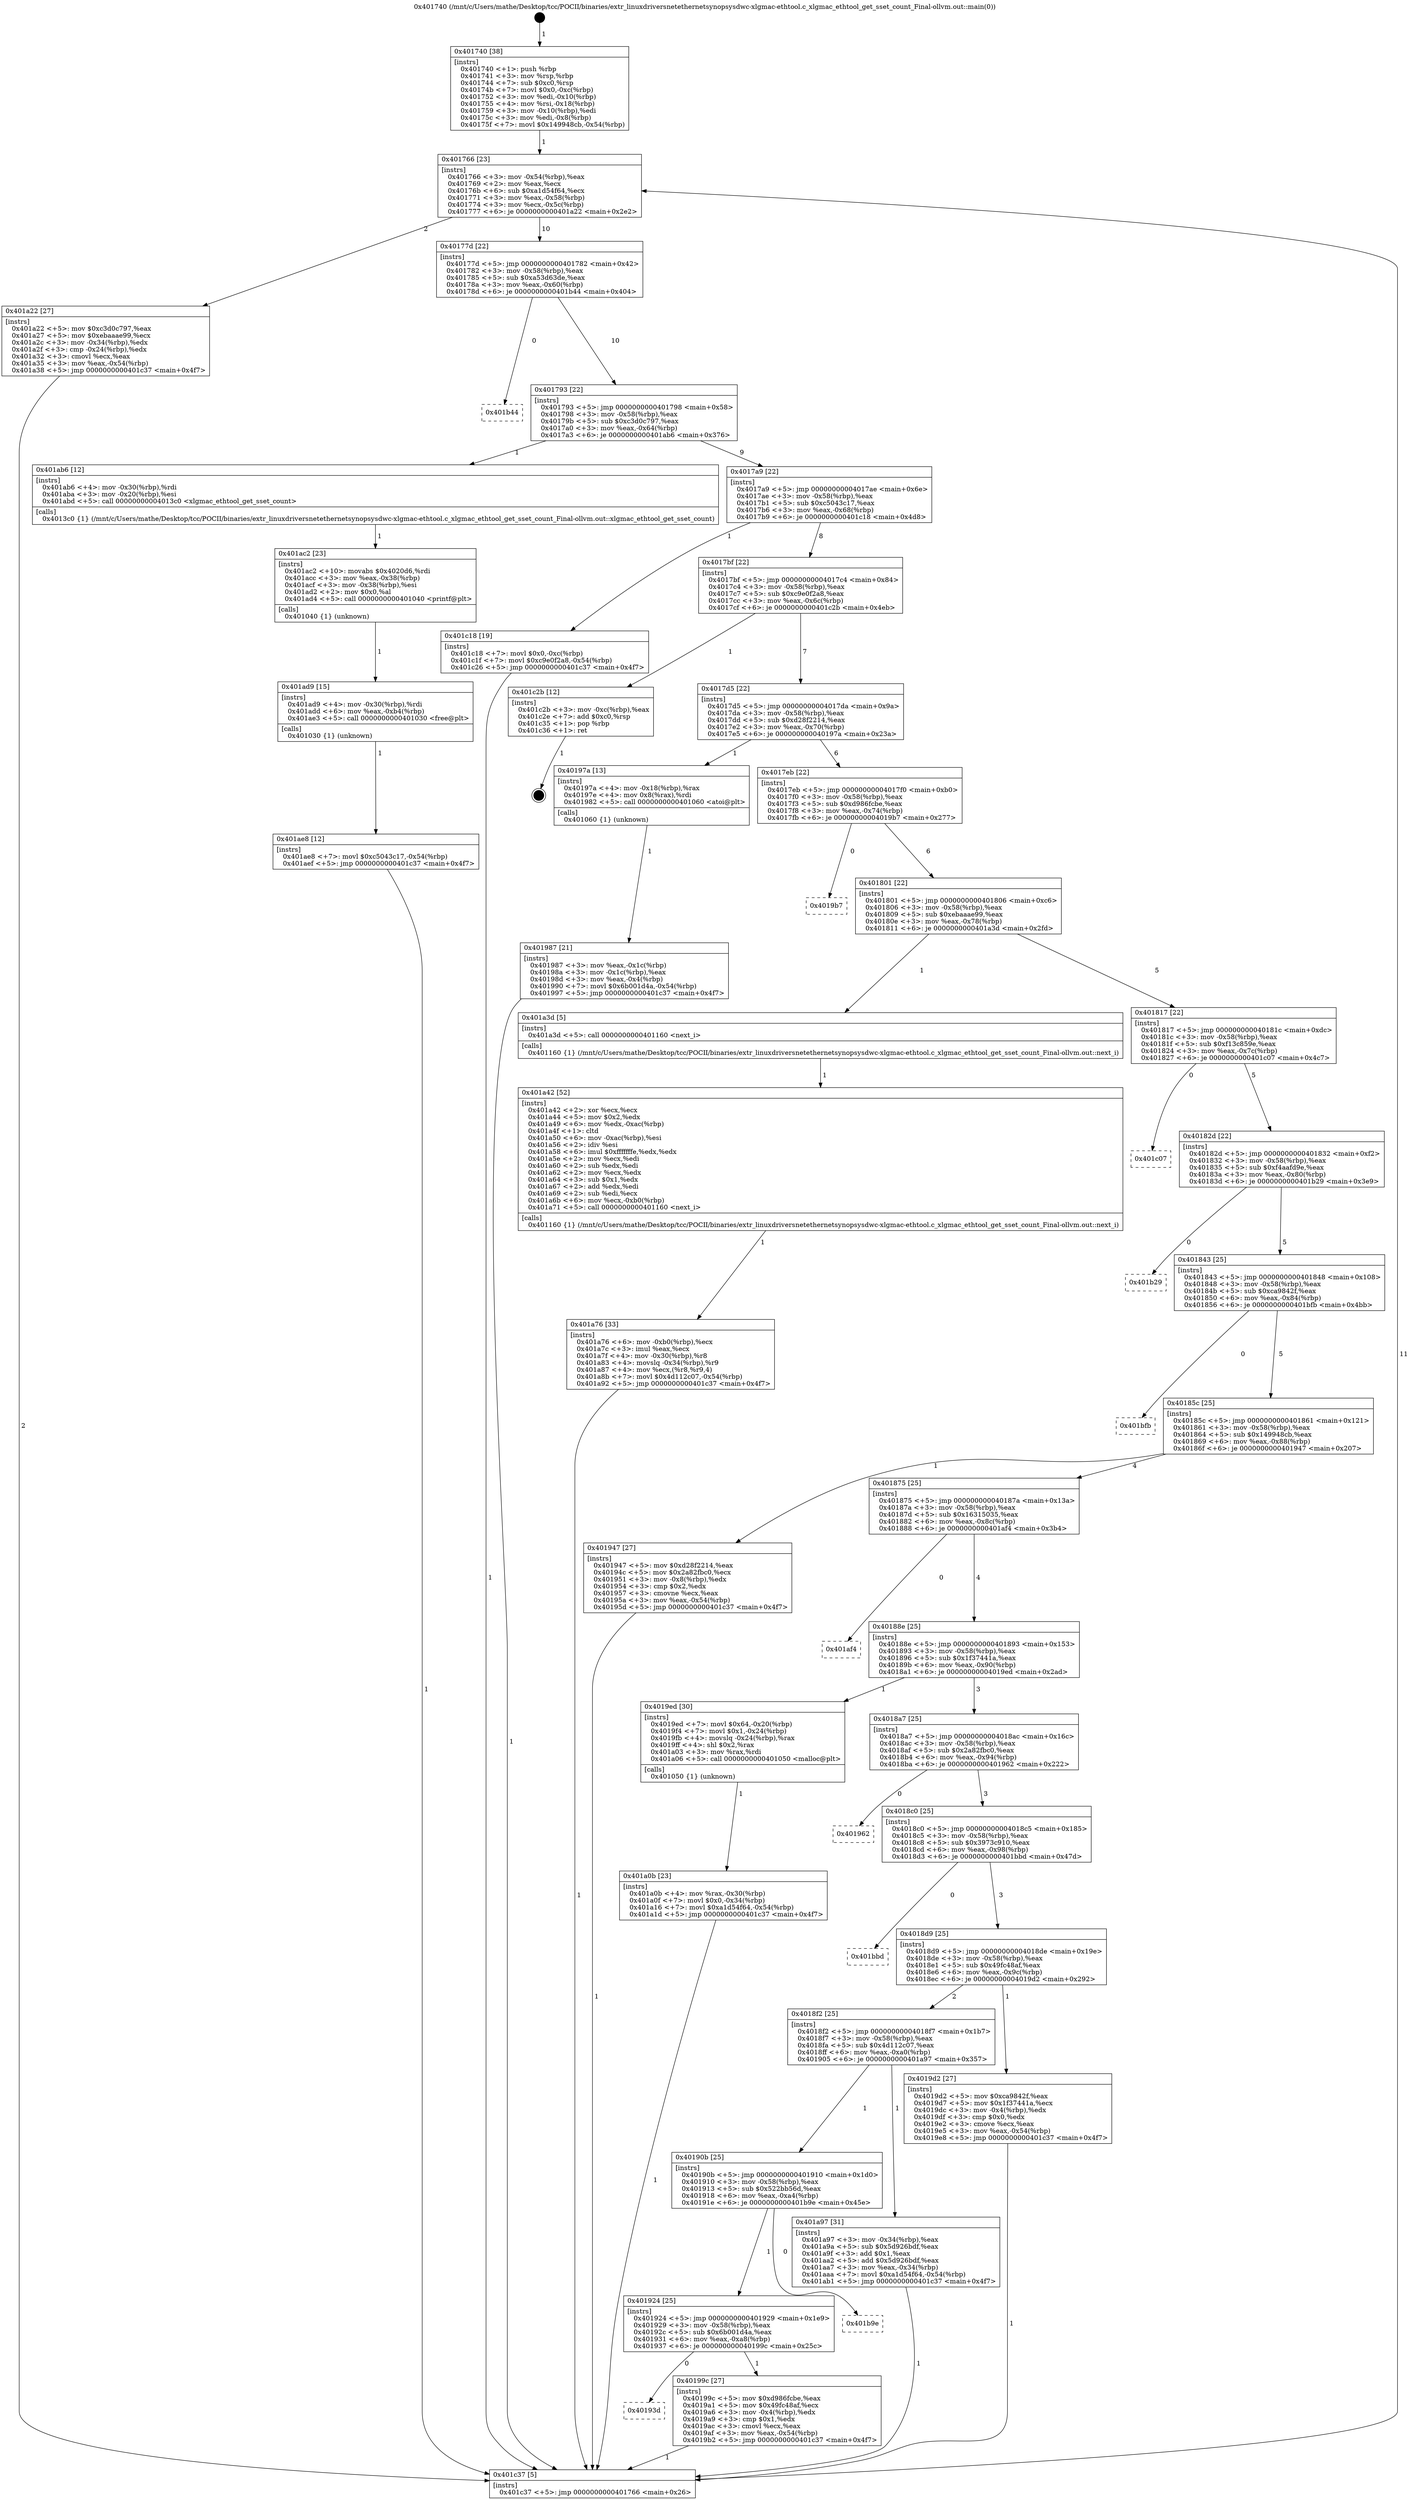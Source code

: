 digraph "0x401740" {
  label = "0x401740 (/mnt/c/Users/mathe/Desktop/tcc/POCII/binaries/extr_linuxdriversnetethernetsynopsysdwc-xlgmac-ethtool.c_xlgmac_ethtool_get_sset_count_Final-ollvm.out::main(0))"
  labelloc = "t"
  node[shape=record]

  Entry [label="",width=0.3,height=0.3,shape=circle,fillcolor=black,style=filled]
  "0x401766" [label="{
     0x401766 [23]\l
     | [instrs]\l
     &nbsp;&nbsp;0x401766 \<+3\>: mov -0x54(%rbp),%eax\l
     &nbsp;&nbsp;0x401769 \<+2\>: mov %eax,%ecx\l
     &nbsp;&nbsp;0x40176b \<+6\>: sub $0xa1d54f64,%ecx\l
     &nbsp;&nbsp;0x401771 \<+3\>: mov %eax,-0x58(%rbp)\l
     &nbsp;&nbsp;0x401774 \<+3\>: mov %ecx,-0x5c(%rbp)\l
     &nbsp;&nbsp;0x401777 \<+6\>: je 0000000000401a22 \<main+0x2e2\>\l
  }"]
  "0x401a22" [label="{
     0x401a22 [27]\l
     | [instrs]\l
     &nbsp;&nbsp;0x401a22 \<+5\>: mov $0xc3d0c797,%eax\l
     &nbsp;&nbsp;0x401a27 \<+5\>: mov $0xebaaae99,%ecx\l
     &nbsp;&nbsp;0x401a2c \<+3\>: mov -0x34(%rbp),%edx\l
     &nbsp;&nbsp;0x401a2f \<+3\>: cmp -0x24(%rbp),%edx\l
     &nbsp;&nbsp;0x401a32 \<+3\>: cmovl %ecx,%eax\l
     &nbsp;&nbsp;0x401a35 \<+3\>: mov %eax,-0x54(%rbp)\l
     &nbsp;&nbsp;0x401a38 \<+5\>: jmp 0000000000401c37 \<main+0x4f7\>\l
  }"]
  "0x40177d" [label="{
     0x40177d [22]\l
     | [instrs]\l
     &nbsp;&nbsp;0x40177d \<+5\>: jmp 0000000000401782 \<main+0x42\>\l
     &nbsp;&nbsp;0x401782 \<+3\>: mov -0x58(%rbp),%eax\l
     &nbsp;&nbsp;0x401785 \<+5\>: sub $0xa53d63de,%eax\l
     &nbsp;&nbsp;0x40178a \<+3\>: mov %eax,-0x60(%rbp)\l
     &nbsp;&nbsp;0x40178d \<+6\>: je 0000000000401b44 \<main+0x404\>\l
  }"]
  Exit [label="",width=0.3,height=0.3,shape=circle,fillcolor=black,style=filled,peripheries=2]
  "0x401b44" [label="{
     0x401b44\l
  }", style=dashed]
  "0x401793" [label="{
     0x401793 [22]\l
     | [instrs]\l
     &nbsp;&nbsp;0x401793 \<+5\>: jmp 0000000000401798 \<main+0x58\>\l
     &nbsp;&nbsp;0x401798 \<+3\>: mov -0x58(%rbp),%eax\l
     &nbsp;&nbsp;0x40179b \<+5\>: sub $0xc3d0c797,%eax\l
     &nbsp;&nbsp;0x4017a0 \<+3\>: mov %eax,-0x64(%rbp)\l
     &nbsp;&nbsp;0x4017a3 \<+6\>: je 0000000000401ab6 \<main+0x376\>\l
  }"]
  "0x401ae8" [label="{
     0x401ae8 [12]\l
     | [instrs]\l
     &nbsp;&nbsp;0x401ae8 \<+7\>: movl $0xc5043c17,-0x54(%rbp)\l
     &nbsp;&nbsp;0x401aef \<+5\>: jmp 0000000000401c37 \<main+0x4f7\>\l
  }"]
  "0x401ab6" [label="{
     0x401ab6 [12]\l
     | [instrs]\l
     &nbsp;&nbsp;0x401ab6 \<+4\>: mov -0x30(%rbp),%rdi\l
     &nbsp;&nbsp;0x401aba \<+3\>: mov -0x20(%rbp),%esi\l
     &nbsp;&nbsp;0x401abd \<+5\>: call 00000000004013c0 \<xlgmac_ethtool_get_sset_count\>\l
     | [calls]\l
     &nbsp;&nbsp;0x4013c0 \{1\} (/mnt/c/Users/mathe/Desktop/tcc/POCII/binaries/extr_linuxdriversnetethernetsynopsysdwc-xlgmac-ethtool.c_xlgmac_ethtool_get_sset_count_Final-ollvm.out::xlgmac_ethtool_get_sset_count)\l
  }"]
  "0x4017a9" [label="{
     0x4017a9 [22]\l
     | [instrs]\l
     &nbsp;&nbsp;0x4017a9 \<+5\>: jmp 00000000004017ae \<main+0x6e\>\l
     &nbsp;&nbsp;0x4017ae \<+3\>: mov -0x58(%rbp),%eax\l
     &nbsp;&nbsp;0x4017b1 \<+5\>: sub $0xc5043c17,%eax\l
     &nbsp;&nbsp;0x4017b6 \<+3\>: mov %eax,-0x68(%rbp)\l
     &nbsp;&nbsp;0x4017b9 \<+6\>: je 0000000000401c18 \<main+0x4d8\>\l
  }"]
  "0x401ad9" [label="{
     0x401ad9 [15]\l
     | [instrs]\l
     &nbsp;&nbsp;0x401ad9 \<+4\>: mov -0x30(%rbp),%rdi\l
     &nbsp;&nbsp;0x401add \<+6\>: mov %eax,-0xb4(%rbp)\l
     &nbsp;&nbsp;0x401ae3 \<+5\>: call 0000000000401030 \<free@plt\>\l
     | [calls]\l
     &nbsp;&nbsp;0x401030 \{1\} (unknown)\l
  }"]
  "0x401c18" [label="{
     0x401c18 [19]\l
     | [instrs]\l
     &nbsp;&nbsp;0x401c18 \<+7\>: movl $0x0,-0xc(%rbp)\l
     &nbsp;&nbsp;0x401c1f \<+7\>: movl $0xc9e0f2a8,-0x54(%rbp)\l
     &nbsp;&nbsp;0x401c26 \<+5\>: jmp 0000000000401c37 \<main+0x4f7\>\l
  }"]
  "0x4017bf" [label="{
     0x4017bf [22]\l
     | [instrs]\l
     &nbsp;&nbsp;0x4017bf \<+5\>: jmp 00000000004017c4 \<main+0x84\>\l
     &nbsp;&nbsp;0x4017c4 \<+3\>: mov -0x58(%rbp),%eax\l
     &nbsp;&nbsp;0x4017c7 \<+5\>: sub $0xc9e0f2a8,%eax\l
     &nbsp;&nbsp;0x4017cc \<+3\>: mov %eax,-0x6c(%rbp)\l
     &nbsp;&nbsp;0x4017cf \<+6\>: je 0000000000401c2b \<main+0x4eb\>\l
  }"]
  "0x401ac2" [label="{
     0x401ac2 [23]\l
     | [instrs]\l
     &nbsp;&nbsp;0x401ac2 \<+10\>: movabs $0x4020d6,%rdi\l
     &nbsp;&nbsp;0x401acc \<+3\>: mov %eax,-0x38(%rbp)\l
     &nbsp;&nbsp;0x401acf \<+3\>: mov -0x38(%rbp),%esi\l
     &nbsp;&nbsp;0x401ad2 \<+2\>: mov $0x0,%al\l
     &nbsp;&nbsp;0x401ad4 \<+5\>: call 0000000000401040 \<printf@plt\>\l
     | [calls]\l
     &nbsp;&nbsp;0x401040 \{1\} (unknown)\l
  }"]
  "0x401c2b" [label="{
     0x401c2b [12]\l
     | [instrs]\l
     &nbsp;&nbsp;0x401c2b \<+3\>: mov -0xc(%rbp),%eax\l
     &nbsp;&nbsp;0x401c2e \<+7\>: add $0xc0,%rsp\l
     &nbsp;&nbsp;0x401c35 \<+1\>: pop %rbp\l
     &nbsp;&nbsp;0x401c36 \<+1\>: ret\l
  }"]
  "0x4017d5" [label="{
     0x4017d5 [22]\l
     | [instrs]\l
     &nbsp;&nbsp;0x4017d5 \<+5\>: jmp 00000000004017da \<main+0x9a\>\l
     &nbsp;&nbsp;0x4017da \<+3\>: mov -0x58(%rbp),%eax\l
     &nbsp;&nbsp;0x4017dd \<+5\>: sub $0xd28f2214,%eax\l
     &nbsp;&nbsp;0x4017e2 \<+3\>: mov %eax,-0x70(%rbp)\l
     &nbsp;&nbsp;0x4017e5 \<+6\>: je 000000000040197a \<main+0x23a\>\l
  }"]
  "0x401a76" [label="{
     0x401a76 [33]\l
     | [instrs]\l
     &nbsp;&nbsp;0x401a76 \<+6\>: mov -0xb0(%rbp),%ecx\l
     &nbsp;&nbsp;0x401a7c \<+3\>: imul %eax,%ecx\l
     &nbsp;&nbsp;0x401a7f \<+4\>: mov -0x30(%rbp),%r8\l
     &nbsp;&nbsp;0x401a83 \<+4\>: movslq -0x34(%rbp),%r9\l
     &nbsp;&nbsp;0x401a87 \<+4\>: mov %ecx,(%r8,%r9,4)\l
     &nbsp;&nbsp;0x401a8b \<+7\>: movl $0x4d112c07,-0x54(%rbp)\l
     &nbsp;&nbsp;0x401a92 \<+5\>: jmp 0000000000401c37 \<main+0x4f7\>\l
  }"]
  "0x40197a" [label="{
     0x40197a [13]\l
     | [instrs]\l
     &nbsp;&nbsp;0x40197a \<+4\>: mov -0x18(%rbp),%rax\l
     &nbsp;&nbsp;0x40197e \<+4\>: mov 0x8(%rax),%rdi\l
     &nbsp;&nbsp;0x401982 \<+5\>: call 0000000000401060 \<atoi@plt\>\l
     | [calls]\l
     &nbsp;&nbsp;0x401060 \{1\} (unknown)\l
  }"]
  "0x4017eb" [label="{
     0x4017eb [22]\l
     | [instrs]\l
     &nbsp;&nbsp;0x4017eb \<+5\>: jmp 00000000004017f0 \<main+0xb0\>\l
     &nbsp;&nbsp;0x4017f0 \<+3\>: mov -0x58(%rbp),%eax\l
     &nbsp;&nbsp;0x4017f3 \<+5\>: sub $0xd986fcbe,%eax\l
     &nbsp;&nbsp;0x4017f8 \<+3\>: mov %eax,-0x74(%rbp)\l
     &nbsp;&nbsp;0x4017fb \<+6\>: je 00000000004019b7 \<main+0x277\>\l
  }"]
  "0x401a42" [label="{
     0x401a42 [52]\l
     | [instrs]\l
     &nbsp;&nbsp;0x401a42 \<+2\>: xor %ecx,%ecx\l
     &nbsp;&nbsp;0x401a44 \<+5\>: mov $0x2,%edx\l
     &nbsp;&nbsp;0x401a49 \<+6\>: mov %edx,-0xac(%rbp)\l
     &nbsp;&nbsp;0x401a4f \<+1\>: cltd\l
     &nbsp;&nbsp;0x401a50 \<+6\>: mov -0xac(%rbp),%esi\l
     &nbsp;&nbsp;0x401a56 \<+2\>: idiv %esi\l
     &nbsp;&nbsp;0x401a58 \<+6\>: imul $0xfffffffe,%edx,%edx\l
     &nbsp;&nbsp;0x401a5e \<+2\>: mov %ecx,%edi\l
     &nbsp;&nbsp;0x401a60 \<+2\>: sub %edx,%edi\l
     &nbsp;&nbsp;0x401a62 \<+2\>: mov %ecx,%edx\l
     &nbsp;&nbsp;0x401a64 \<+3\>: sub $0x1,%edx\l
     &nbsp;&nbsp;0x401a67 \<+2\>: add %edx,%edi\l
     &nbsp;&nbsp;0x401a69 \<+2\>: sub %edi,%ecx\l
     &nbsp;&nbsp;0x401a6b \<+6\>: mov %ecx,-0xb0(%rbp)\l
     &nbsp;&nbsp;0x401a71 \<+5\>: call 0000000000401160 \<next_i\>\l
     | [calls]\l
     &nbsp;&nbsp;0x401160 \{1\} (/mnt/c/Users/mathe/Desktop/tcc/POCII/binaries/extr_linuxdriversnetethernetsynopsysdwc-xlgmac-ethtool.c_xlgmac_ethtool_get_sset_count_Final-ollvm.out::next_i)\l
  }"]
  "0x4019b7" [label="{
     0x4019b7\l
  }", style=dashed]
  "0x401801" [label="{
     0x401801 [22]\l
     | [instrs]\l
     &nbsp;&nbsp;0x401801 \<+5\>: jmp 0000000000401806 \<main+0xc6\>\l
     &nbsp;&nbsp;0x401806 \<+3\>: mov -0x58(%rbp),%eax\l
     &nbsp;&nbsp;0x401809 \<+5\>: sub $0xebaaae99,%eax\l
     &nbsp;&nbsp;0x40180e \<+3\>: mov %eax,-0x78(%rbp)\l
     &nbsp;&nbsp;0x401811 \<+6\>: je 0000000000401a3d \<main+0x2fd\>\l
  }"]
  "0x401a0b" [label="{
     0x401a0b [23]\l
     | [instrs]\l
     &nbsp;&nbsp;0x401a0b \<+4\>: mov %rax,-0x30(%rbp)\l
     &nbsp;&nbsp;0x401a0f \<+7\>: movl $0x0,-0x34(%rbp)\l
     &nbsp;&nbsp;0x401a16 \<+7\>: movl $0xa1d54f64,-0x54(%rbp)\l
     &nbsp;&nbsp;0x401a1d \<+5\>: jmp 0000000000401c37 \<main+0x4f7\>\l
  }"]
  "0x401a3d" [label="{
     0x401a3d [5]\l
     | [instrs]\l
     &nbsp;&nbsp;0x401a3d \<+5\>: call 0000000000401160 \<next_i\>\l
     | [calls]\l
     &nbsp;&nbsp;0x401160 \{1\} (/mnt/c/Users/mathe/Desktop/tcc/POCII/binaries/extr_linuxdriversnetethernetsynopsysdwc-xlgmac-ethtool.c_xlgmac_ethtool_get_sset_count_Final-ollvm.out::next_i)\l
  }"]
  "0x401817" [label="{
     0x401817 [22]\l
     | [instrs]\l
     &nbsp;&nbsp;0x401817 \<+5\>: jmp 000000000040181c \<main+0xdc\>\l
     &nbsp;&nbsp;0x40181c \<+3\>: mov -0x58(%rbp),%eax\l
     &nbsp;&nbsp;0x40181f \<+5\>: sub $0xf13c859e,%eax\l
     &nbsp;&nbsp;0x401824 \<+3\>: mov %eax,-0x7c(%rbp)\l
     &nbsp;&nbsp;0x401827 \<+6\>: je 0000000000401c07 \<main+0x4c7\>\l
  }"]
  "0x40193d" [label="{
     0x40193d\l
  }", style=dashed]
  "0x401c07" [label="{
     0x401c07\l
  }", style=dashed]
  "0x40182d" [label="{
     0x40182d [22]\l
     | [instrs]\l
     &nbsp;&nbsp;0x40182d \<+5\>: jmp 0000000000401832 \<main+0xf2\>\l
     &nbsp;&nbsp;0x401832 \<+3\>: mov -0x58(%rbp),%eax\l
     &nbsp;&nbsp;0x401835 \<+5\>: sub $0xf4aafd9e,%eax\l
     &nbsp;&nbsp;0x40183a \<+3\>: mov %eax,-0x80(%rbp)\l
     &nbsp;&nbsp;0x40183d \<+6\>: je 0000000000401b29 \<main+0x3e9\>\l
  }"]
  "0x40199c" [label="{
     0x40199c [27]\l
     | [instrs]\l
     &nbsp;&nbsp;0x40199c \<+5\>: mov $0xd986fcbe,%eax\l
     &nbsp;&nbsp;0x4019a1 \<+5\>: mov $0x49fc48af,%ecx\l
     &nbsp;&nbsp;0x4019a6 \<+3\>: mov -0x4(%rbp),%edx\l
     &nbsp;&nbsp;0x4019a9 \<+3\>: cmp $0x1,%edx\l
     &nbsp;&nbsp;0x4019ac \<+3\>: cmovl %ecx,%eax\l
     &nbsp;&nbsp;0x4019af \<+3\>: mov %eax,-0x54(%rbp)\l
     &nbsp;&nbsp;0x4019b2 \<+5\>: jmp 0000000000401c37 \<main+0x4f7\>\l
  }"]
  "0x401b29" [label="{
     0x401b29\l
  }", style=dashed]
  "0x401843" [label="{
     0x401843 [25]\l
     | [instrs]\l
     &nbsp;&nbsp;0x401843 \<+5\>: jmp 0000000000401848 \<main+0x108\>\l
     &nbsp;&nbsp;0x401848 \<+3\>: mov -0x58(%rbp),%eax\l
     &nbsp;&nbsp;0x40184b \<+5\>: sub $0xca9842f,%eax\l
     &nbsp;&nbsp;0x401850 \<+6\>: mov %eax,-0x84(%rbp)\l
     &nbsp;&nbsp;0x401856 \<+6\>: je 0000000000401bfb \<main+0x4bb\>\l
  }"]
  "0x401924" [label="{
     0x401924 [25]\l
     | [instrs]\l
     &nbsp;&nbsp;0x401924 \<+5\>: jmp 0000000000401929 \<main+0x1e9\>\l
     &nbsp;&nbsp;0x401929 \<+3\>: mov -0x58(%rbp),%eax\l
     &nbsp;&nbsp;0x40192c \<+5\>: sub $0x6b001d4a,%eax\l
     &nbsp;&nbsp;0x401931 \<+6\>: mov %eax,-0xa8(%rbp)\l
     &nbsp;&nbsp;0x401937 \<+6\>: je 000000000040199c \<main+0x25c\>\l
  }"]
  "0x401bfb" [label="{
     0x401bfb\l
  }", style=dashed]
  "0x40185c" [label="{
     0x40185c [25]\l
     | [instrs]\l
     &nbsp;&nbsp;0x40185c \<+5\>: jmp 0000000000401861 \<main+0x121\>\l
     &nbsp;&nbsp;0x401861 \<+3\>: mov -0x58(%rbp),%eax\l
     &nbsp;&nbsp;0x401864 \<+5\>: sub $0x149948cb,%eax\l
     &nbsp;&nbsp;0x401869 \<+6\>: mov %eax,-0x88(%rbp)\l
     &nbsp;&nbsp;0x40186f \<+6\>: je 0000000000401947 \<main+0x207\>\l
  }"]
  "0x401b9e" [label="{
     0x401b9e\l
  }", style=dashed]
  "0x401947" [label="{
     0x401947 [27]\l
     | [instrs]\l
     &nbsp;&nbsp;0x401947 \<+5\>: mov $0xd28f2214,%eax\l
     &nbsp;&nbsp;0x40194c \<+5\>: mov $0x2a82fbc0,%ecx\l
     &nbsp;&nbsp;0x401951 \<+3\>: mov -0x8(%rbp),%edx\l
     &nbsp;&nbsp;0x401954 \<+3\>: cmp $0x2,%edx\l
     &nbsp;&nbsp;0x401957 \<+3\>: cmovne %ecx,%eax\l
     &nbsp;&nbsp;0x40195a \<+3\>: mov %eax,-0x54(%rbp)\l
     &nbsp;&nbsp;0x40195d \<+5\>: jmp 0000000000401c37 \<main+0x4f7\>\l
  }"]
  "0x401875" [label="{
     0x401875 [25]\l
     | [instrs]\l
     &nbsp;&nbsp;0x401875 \<+5\>: jmp 000000000040187a \<main+0x13a\>\l
     &nbsp;&nbsp;0x40187a \<+3\>: mov -0x58(%rbp),%eax\l
     &nbsp;&nbsp;0x40187d \<+5\>: sub $0x16315035,%eax\l
     &nbsp;&nbsp;0x401882 \<+6\>: mov %eax,-0x8c(%rbp)\l
     &nbsp;&nbsp;0x401888 \<+6\>: je 0000000000401af4 \<main+0x3b4\>\l
  }"]
  "0x401c37" [label="{
     0x401c37 [5]\l
     | [instrs]\l
     &nbsp;&nbsp;0x401c37 \<+5\>: jmp 0000000000401766 \<main+0x26\>\l
  }"]
  "0x401740" [label="{
     0x401740 [38]\l
     | [instrs]\l
     &nbsp;&nbsp;0x401740 \<+1\>: push %rbp\l
     &nbsp;&nbsp;0x401741 \<+3\>: mov %rsp,%rbp\l
     &nbsp;&nbsp;0x401744 \<+7\>: sub $0xc0,%rsp\l
     &nbsp;&nbsp;0x40174b \<+7\>: movl $0x0,-0xc(%rbp)\l
     &nbsp;&nbsp;0x401752 \<+3\>: mov %edi,-0x10(%rbp)\l
     &nbsp;&nbsp;0x401755 \<+4\>: mov %rsi,-0x18(%rbp)\l
     &nbsp;&nbsp;0x401759 \<+3\>: mov -0x10(%rbp),%edi\l
     &nbsp;&nbsp;0x40175c \<+3\>: mov %edi,-0x8(%rbp)\l
     &nbsp;&nbsp;0x40175f \<+7\>: movl $0x149948cb,-0x54(%rbp)\l
  }"]
  "0x401987" [label="{
     0x401987 [21]\l
     | [instrs]\l
     &nbsp;&nbsp;0x401987 \<+3\>: mov %eax,-0x1c(%rbp)\l
     &nbsp;&nbsp;0x40198a \<+3\>: mov -0x1c(%rbp),%eax\l
     &nbsp;&nbsp;0x40198d \<+3\>: mov %eax,-0x4(%rbp)\l
     &nbsp;&nbsp;0x401990 \<+7\>: movl $0x6b001d4a,-0x54(%rbp)\l
     &nbsp;&nbsp;0x401997 \<+5\>: jmp 0000000000401c37 \<main+0x4f7\>\l
  }"]
  "0x40190b" [label="{
     0x40190b [25]\l
     | [instrs]\l
     &nbsp;&nbsp;0x40190b \<+5\>: jmp 0000000000401910 \<main+0x1d0\>\l
     &nbsp;&nbsp;0x401910 \<+3\>: mov -0x58(%rbp),%eax\l
     &nbsp;&nbsp;0x401913 \<+5\>: sub $0x522bb56d,%eax\l
     &nbsp;&nbsp;0x401918 \<+6\>: mov %eax,-0xa4(%rbp)\l
     &nbsp;&nbsp;0x40191e \<+6\>: je 0000000000401b9e \<main+0x45e\>\l
  }"]
  "0x401af4" [label="{
     0x401af4\l
  }", style=dashed]
  "0x40188e" [label="{
     0x40188e [25]\l
     | [instrs]\l
     &nbsp;&nbsp;0x40188e \<+5\>: jmp 0000000000401893 \<main+0x153\>\l
     &nbsp;&nbsp;0x401893 \<+3\>: mov -0x58(%rbp),%eax\l
     &nbsp;&nbsp;0x401896 \<+5\>: sub $0x1f37441a,%eax\l
     &nbsp;&nbsp;0x40189b \<+6\>: mov %eax,-0x90(%rbp)\l
     &nbsp;&nbsp;0x4018a1 \<+6\>: je 00000000004019ed \<main+0x2ad\>\l
  }"]
  "0x401a97" [label="{
     0x401a97 [31]\l
     | [instrs]\l
     &nbsp;&nbsp;0x401a97 \<+3\>: mov -0x34(%rbp),%eax\l
     &nbsp;&nbsp;0x401a9a \<+5\>: sub $0x5d926bdf,%eax\l
     &nbsp;&nbsp;0x401a9f \<+3\>: add $0x1,%eax\l
     &nbsp;&nbsp;0x401aa2 \<+5\>: add $0x5d926bdf,%eax\l
     &nbsp;&nbsp;0x401aa7 \<+3\>: mov %eax,-0x34(%rbp)\l
     &nbsp;&nbsp;0x401aaa \<+7\>: movl $0xa1d54f64,-0x54(%rbp)\l
     &nbsp;&nbsp;0x401ab1 \<+5\>: jmp 0000000000401c37 \<main+0x4f7\>\l
  }"]
  "0x4019ed" [label="{
     0x4019ed [30]\l
     | [instrs]\l
     &nbsp;&nbsp;0x4019ed \<+7\>: movl $0x64,-0x20(%rbp)\l
     &nbsp;&nbsp;0x4019f4 \<+7\>: movl $0x1,-0x24(%rbp)\l
     &nbsp;&nbsp;0x4019fb \<+4\>: movslq -0x24(%rbp),%rax\l
     &nbsp;&nbsp;0x4019ff \<+4\>: shl $0x2,%rax\l
     &nbsp;&nbsp;0x401a03 \<+3\>: mov %rax,%rdi\l
     &nbsp;&nbsp;0x401a06 \<+5\>: call 0000000000401050 \<malloc@plt\>\l
     | [calls]\l
     &nbsp;&nbsp;0x401050 \{1\} (unknown)\l
  }"]
  "0x4018a7" [label="{
     0x4018a7 [25]\l
     | [instrs]\l
     &nbsp;&nbsp;0x4018a7 \<+5\>: jmp 00000000004018ac \<main+0x16c\>\l
     &nbsp;&nbsp;0x4018ac \<+3\>: mov -0x58(%rbp),%eax\l
     &nbsp;&nbsp;0x4018af \<+5\>: sub $0x2a82fbc0,%eax\l
     &nbsp;&nbsp;0x4018b4 \<+6\>: mov %eax,-0x94(%rbp)\l
     &nbsp;&nbsp;0x4018ba \<+6\>: je 0000000000401962 \<main+0x222\>\l
  }"]
  "0x4018f2" [label="{
     0x4018f2 [25]\l
     | [instrs]\l
     &nbsp;&nbsp;0x4018f2 \<+5\>: jmp 00000000004018f7 \<main+0x1b7\>\l
     &nbsp;&nbsp;0x4018f7 \<+3\>: mov -0x58(%rbp),%eax\l
     &nbsp;&nbsp;0x4018fa \<+5\>: sub $0x4d112c07,%eax\l
     &nbsp;&nbsp;0x4018ff \<+6\>: mov %eax,-0xa0(%rbp)\l
     &nbsp;&nbsp;0x401905 \<+6\>: je 0000000000401a97 \<main+0x357\>\l
  }"]
  "0x401962" [label="{
     0x401962\l
  }", style=dashed]
  "0x4018c0" [label="{
     0x4018c0 [25]\l
     | [instrs]\l
     &nbsp;&nbsp;0x4018c0 \<+5\>: jmp 00000000004018c5 \<main+0x185\>\l
     &nbsp;&nbsp;0x4018c5 \<+3\>: mov -0x58(%rbp),%eax\l
     &nbsp;&nbsp;0x4018c8 \<+5\>: sub $0x3973c910,%eax\l
     &nbsp;&nbsp;0x4018cd \<+6\>: mov %eax,-0x98(%rbp)\l
     &nbsp;&nbsp;0x4018d3 \<+6\>: je 0000000000401bbd \<main+0x47d\>\l
  }"]
  "0x4019d2" [label="{
     0x4019d2 [27]\l
     | [instrs]\l
     &nbsp;&nbsp;0x4019d2 \<+5\>: mov $0xca9842f,%eax\l
     &nbsp;&nbsp;0x4019d7 \<+5\>: mov $0x1f37441a,%ecx\l
     &nbsp;&nbsp;0x4019dc \<+3\>: mov -0x4(%rbp),%edx\l
     &nbsp;&nbsp;0x4019df \<+3\>: cmp $0x0,%edx\l
     &nbsp;&nbsp;0x4019e2 \<+3\>: cmove %ecx,%eax\l
     &nbsp;&nbsp;0x4019e5 \<+3\>: mov %eax,-0x54(%rbp)\l
     &nbsp;&nbsp;0x4019e8 \<+5\>: jmp 0000000000401c37 \<main+0x4f7\>\l
  }"]
  "0x401bbd" [label="{
     0x401bbd\l
  }", style=dashed]
  "0x4018d9" [label="{
     0x4018d9 [25]\l
     | [instrs]\l
     &nbsp;&nbsp;0x4018d9 \<+5\>: jmp 00000000004018de \<main+0x19e\>\l
     &nbsp;&nbsp;0x4018de \<+3\>: mov -0x58(%rbp),%eax\l
     &nbsp;&nbsp;0x4018e1 \<+5\>: sub $0x49fc48af,%eax\l
     &nbsp;&nbsp;0x4018e6 \<+6\>: mov %eax,-0x9c(%rbp)\l
     &nbsp;&nbsp;0x4018ec \<+6\>: je 00000000004019d2 \<main+0x292\>\l
  }"]
  Entry -> "0x401740" [label=" 1"]
  "0x401766" -> "0x401a22" [label=" 2"]
  "0x401766" -> "0x40177d" [label=" 10"]
  "0x401c2b" -> Exit [label=" 1"]
  "0x40177d" -> "0x401b44" [label=" 0"]
  "0x40177d" -> "0x401793" [label=" 10"]
  "0x401c18" -> "0x401c37" [label=" 1"]
  "0x401793" -> "0x401ab6" [label=" 1"]
  "0x401793" -> "0x4017a9" [label=" 9"]
  "0x401ae8" -> "0x401c37" [label=" 1"]
  "0x4017a9" -> "0x401c18" [label=" 1"]
  "0x4017a9" -> "0x4017bf" [label=" 8"]
  "0x401ad9" -> "0x401ae8" [label=" 1"]
  "0x4017bf" -> "0x401c2b" [label=" 1"]
  "0x4017bf" -> "0x4017d5" [label=" 7"]
  "0x401ac2" -> "0x401ad9" [label=" 1"]
  "0x4017d5" -> "0x40197a" [label=" 1"]
  "0x4017d5" -> "0x4017eb" [label=" 6"]
  "0x401ab6" -> "0x401ac2" [label=" 1"]
  "0x4017eb" -> "0x4019b7" [label=" 0"]
  "0x4017eb" -> "0x401801" [label=" 6"]
  "0x401a97" -> "0x401c37" [label=" 1"]
  "0x401801" -> "0x401a3d" [label=" 1"]
  "0x401801" -> "0x401817" [label=" 5"]
  "0x401a76" -> "0x401c37" [label=" 1"]
  "0x401817" -> "0x401c07" [label=" 0"]
  "0x401817" -> "0x40182d" [label=" 5"]
  "0x401a42" -> "0x401a76" [label=" 1"]
  "0x40182d" -> "0x401b29" [label=" 0"]
  "0x40182d" -> "0x401843" [label=" 5"]
  "0x401a3d" -> "0x401a42" [label=" 1"]
  "0x401843" -> "0x401bfb" [label=" 0"]
  "0x401843" -> "0x40185c" [label=" 5"]
  "0x401a0b" -> "0x401c37" [label=" 1"]
  "0x40185c" -> "0x401947" [label=" 1"]
  "0x40185c" -> "0x401875" [label=" 4"]
  "0x401947" -> "0x401c37" [label=" 1"]
  "0x401740" -> "0x401766" [label=" 1"]
  "0x401c37" -> "0x401766" [label=" 11"]
  "0x40197a" -> "0x401987" [label=" 1"]
  "0x401987" -> "0x401c37" [label=" 1"]
  "0x4019ed" -> "0x401a0b" [label=" 1"]
  "0x401875" -> "0x401af4" [label=" 0"]
  "0x401875" -> "0x40188e" [label=" 4"]
  "0x40199c" -> "0x401c37" [label=" 1"]
  "0x40188e" -> "0x4019ed" [label=" 1"]
  "0x40188e" -> "0x4018a7" [label=" 3"]
  "0x401924" -> "0x40193d" [label=" 0"]
  "0x4018a7" -> "0x401962" [label=" 0"]
  "0x4018a7" -> "0x4018c0" [label=" 3"]
  "0x401a22" -> "0x401c37" [label=" 2"]
  "0x4018c0" -> "0x401bbd" [label=" 0"]
  "0x4018c0" -> "0x4018d9" [label=" 3"]
  "0x40190b" -> "0x401924" [label=" 1"]
  "0x4018d9" -> "0x4019d2" [label=" 1"]
  "0x4018d9" -> "0x4018f2" [label=" 2"]
  "0x401924" -> "0x40199c" [label=" 1"]
  "0x4018f2" -> "0x401a97" [label=" 1"]
  "0x4018f2" -> "0x40190b" [label=" 1"]
  "0x4019d2" -> "0x401c37" [label=" 1"]
  "0x40190b" -> "0x401b9e" [label=" 0"]
}
